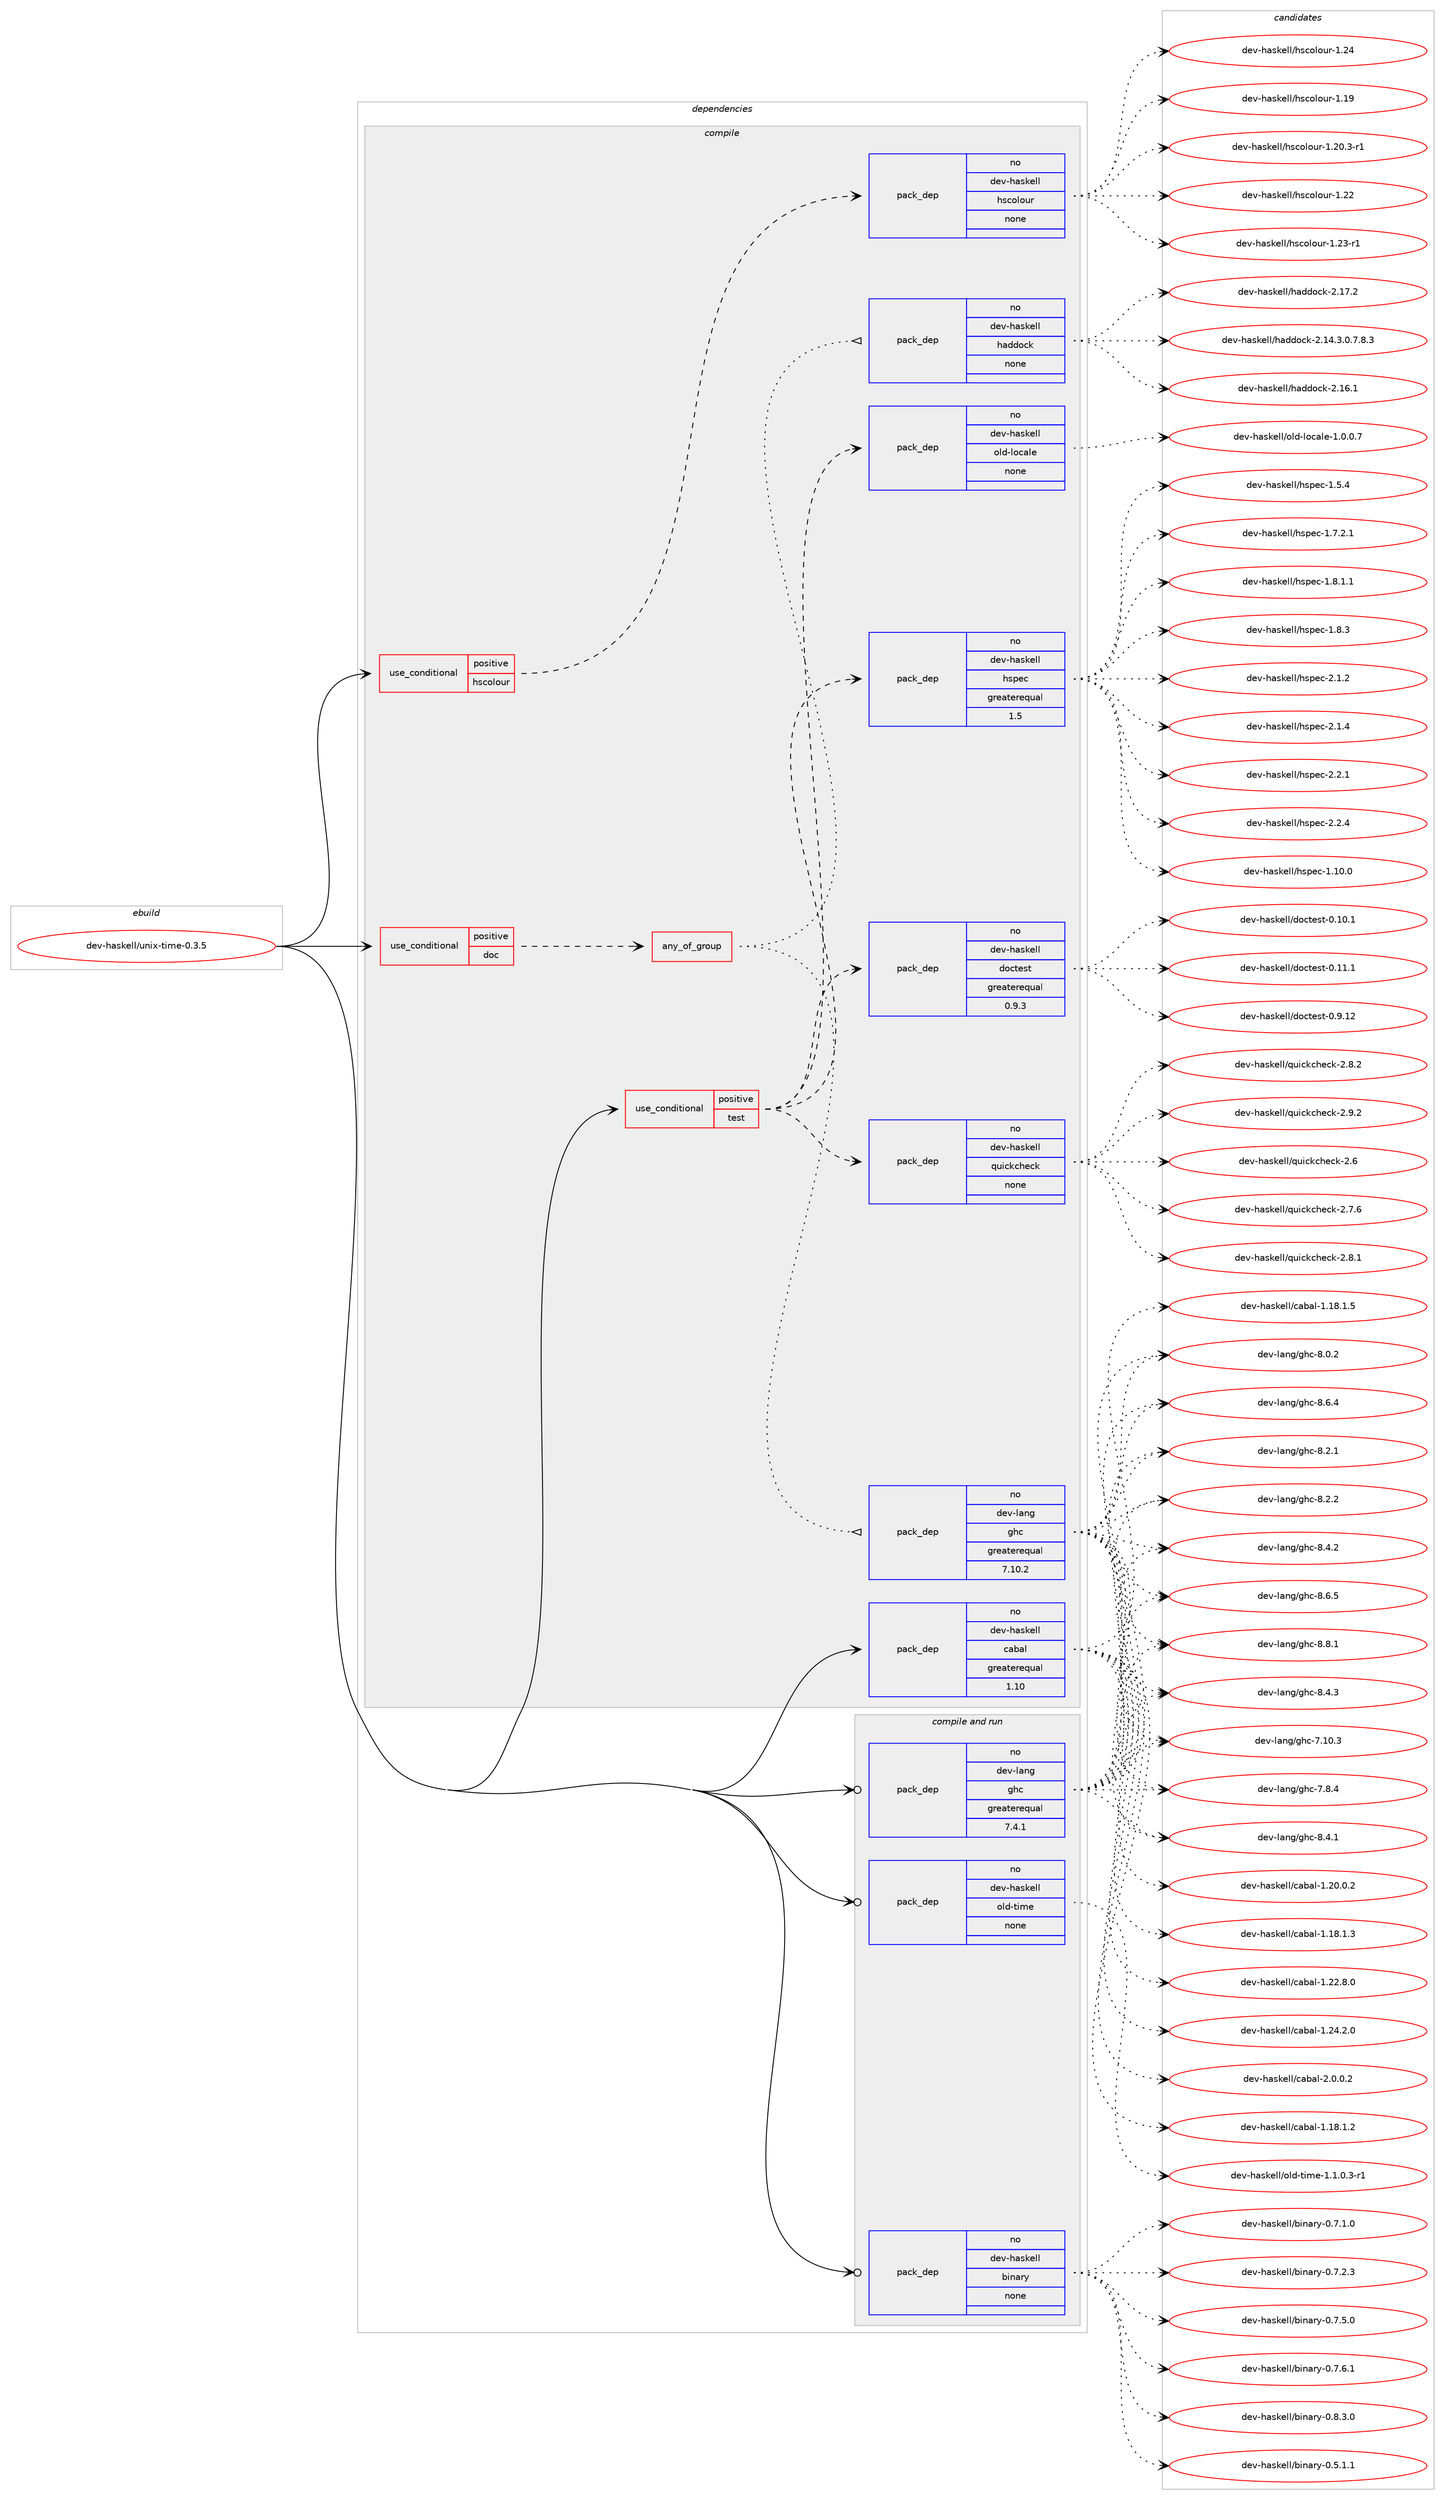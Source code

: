 digraph prolog {

# *************
# Graph options
# *************

newrank=true;
concentrate=true;
compound=true;
graph [rankdir=LR,fontname=Helvetica,fontsize=10,ranksep=1.5];#, ranksep=2.5, nodesep=0.2];
edge  [arrowhead=vee];
node  [fontname=Helvetica,fontsize=10];

# **********
# The ebuild
# **********

subgraph cluster_leftcol {
color=gray;
rank=same;
label=<<i>ebuild</i>>;
id [label="dev-haskell/unix-time-0.3.5", color=red, width=4, href="../dev-haskell/unix-time-0.3.5.svg"];
}

# ****************
# The dependencies
# ****************

subgraph cluster_midcol {
color=gray;
label=<<i>dependencies</i>>;
subgraph cluster_compile {
fillcolor="#eeeeee";
style=filled;
label=<<i>compile</i>>;
subgraph cond128010 {
dependency546532 [label=<<TABLE BORDER="0" CELLBORDER="1" CELLSPACING="0" CELLPADDING="4"><TR><TD ROWSPAN="3" CELLPADDING="10">use_conditional</TD></TR><TR><TD>positive</TD></TR><TR><TD>doc</TD></TR></TABLE>>, shape=none, color=red];
subgraph any10651 {
dependency546533 [label=<<TABLE BORDER="0" CELLBORDER="1" CELLSPACING="0" CELLPADDING="4"><TR><TD CELLPADDING="10">any_of_group</TD></TR></TABLE>>, shape=none, color=red];subgraph pack407514 {
dependency546534 [label=<<TABLE BORDER="0" CELLBORDER="1" CELLSPACING="0" CELLPADDING="4" WIDTH="220"><TR><TD ROWSPAN="6" CELLPADDING="30">pack_dep</TD></TR><TR><TD WIDTH="110">no</TD></TR><TR><TD>dev-haskell</TD></TR><TR><TD>haddock</TD></TR><TR><TD>none</TD></TR><TR><TD></TD></TR></TABLE>>, shape=none, color=blue];
}
dependency546533:e -> dependency546534:w [weight=20,style="dotted",arrowhead="oinv"];
subgraph pack407515 {
dependency546535 [label=<<TABLE BORDER="0" CELLBORDER="1" CELLSPACING="0" CELLPADDING="4" WIDTH="220"><TR><TD ROWSPAN="6" CELLPADDING="30">pack_dep</TD></TR><TR><TD WIDTH="110">no</TD></TR><TR><TD>dev-lang</TD></TR><TR><TD>ghc</TD></TR><TR><TD>greaterequal</TD></TR><TR><TD>7.10.2</TD></TR></TABLE>>, shape=none, color=blue];
}
dependency546533:e -> dependency546535:w [weight=20,style="dotted",arrowhead="oinv"];
}
dependency546532:e -> dependency546533:w [weight=20,style="dashed",arrowhead="vee"];
}
id:e -> dependency546532:w [weight=20,style="solid",arrowhead="vee"];
subgraph cond128011 {
dependency546536 [label=<<TABLE BORDER="0" CELLBORDER="1" CELLSPACING="0" CELLPADDING="4"><TR><TD ROWSPAN="3" CELLPADDING="10">use_conditional</TD></TR><TR><TD>positive</TD></TR><TR><TD>hscolour</TD></TR></TABLE>>, shape=none, color=red];
subgraph pack407516 {
dependency546537 [label=<<TABLE BORDER="0" CELLBORDER="1" CELLSPACING="0" CELLPADDING="4" WIDTH="220"><TR><TD ROWSPAN="6" CELLPADDING="30">pack_dep</TD></TR><TR><TD WIDTH="110">no</TD></TR><TR><TD>dev-haskell</TD></TR><TR><TD>hscolour</TD></TR><TR><TD>none</TD></TR><TR><TD></TD></TR></TABLE>>, shape=none, color=blue];
}
dependency546536:e -> dependency546537:w [weight=20,style="dashed",arrowhead="vee"];
}
id:e -> dependency546536:w [weight=20,style="solid",arrowhead="vee"];
subgraph cond128012 {
dependency546538 [label=<<TABLE BORDER="0" CELLBORDER="1" CELLSPACING="0" CELLPADDING="4"><TR><TD ROWSPAN="3" CELLPADDING="10">use_conditional</TD></TR><TR><TD>positive</TD></TR><TR><TD>test</TD></TR></TABLE>>, shape=none, color=red];
subgraph pack407517 {
dependency546539 [label=<<TABLE BORDER="0" CELLBORDER="1" CELLSPACING="0" CELLPADDING="4" WIDTH="220"><TR><TD ROWSPAN="6" CELLPADDING="30">pack_dep</TD></TR><TR><TD WIDTH="110">no</TD></TR><TR><TD>dev-haskell</TD></TR><TR><TD>doctest</TD></TR><TR><TD>greaterequal</TD></TR><TR><TD>0.9.3</TD></TR></TABLE>>, shape=none, color=blue];
}
dependency546538:e -> dependency546539:w [weight=20,style="dashed",arrowhead="vee"];
subgraph pack407518 {
dependency546540 [label=<<TABLE BORDER="0" CELLBORDER="1" CELLSPACING="0" CELLPADDING="4" WIDTH="220"><TR><TD ROWSPAN="6" CELLPADDING="30">pack_dep</TD></TR><TR><TD WIDTH="110">no</TD></TR><TR><TD>dev-haskell</TD></TR><TR><TD>hspec</TD></TR><TR><TD>greaterequal</TD></TR><TR><TD>1.5</TD></TR></TABLE>>, shape=none, color=blue];
}
dependency546538:e -> dependency546540:w [weight=20,style="dashed",arrowhead="vee"];
subgraph pack407519 {
dependency546541 [label=<<TABLE BORDER="0" CELLBORDER="1" CELLSPACING="0" CELLPADDING="4" WIDTH="220"><TR><TD ROWSPAN="6" CELLPADDING="30">pack_dep</TD></TR><TR><TD WIDTH="110">no</TD></TR><TR><TD>dev-haskell</TD></TR><TR><TD>old-locale</TD></TR><TR><TD>none</TD></TR><TR><TD></TD></TR></TABLE>>, shape=none, color=blue];
}
dependency546538:e -> dependency546541:w [weight=20,style="dashed",arrowhead="vee"];
subgraph pack407520 {
dependency546542 [label=<<TABLE BORDER="0" CELLBORDER="1" CELLSPACING="0" CELLPADDING="4" WIDTH="220"><TR><TD ROWSPAN="6" CELLPADDING="30">pack_dep</TD></TR><TR><TD WIDTH="110">no</TD></TR><TR><TD>dev-haskell</TD></TR><TR><TD>quickcheck</TD></TR><TR><TD>none</TD></TR><TR><TD></TD></TR></TABLE>>, shape=none, color=blue];
}
dependency546538:e -> dependency546542:w [weight=20,style="dashed",arrowhead="vee"];
}
id:e -> dependency546538:w [weight=20,style="solid",arrowhead="vee"];
subgraph pack407521 {
dependency546543 [label=<<TABLE BORDER="0" CELLBORDER="1" CELLSPACING="0" CELLPADDING="4" WIDTH="220"><TR><TD ROWSPAN="6" CELLPADDING="30">pack_dep</TD></TR><TR><TD WIDTH="110">no</TD></TR><TR><TD>dev-haskell</TD></TR><TR><TD>cabal</TD></TR><TR><TD>greaterequal</TD></TR><TR><TD>1.10</TD></TR></TABLE>>, shape=none, color=blue];
}
id:e -> dependency546543:w [weight=20,style="solid",arrowhead="vee"];
}
subgraph cluster_compileandrun {
fillcolor="#eeeeee";
style=filled;
label=<<i>compile and run</i>>;
subgraph pack407522 {
dependency546544 [label=<<TABLE BORDER="0" CELLBORDER="1" CELLSPACING="0" CELLPADDING="4" WIDTH="220"><TR><TD ROWSPAN="6" CELLPADDING="30">pack_dep</TD></TR><TR><TD WIDTH="110">no</TD></TR><TR><TD>dev-haskell</TD></TR><TR><TD>binary</TD></TR><TR><TD>none</TD></TR><TR><TD></TD></TR></TABLE>>, shape=none, color=blue];
}
id:e -> dependency546544:w [weight=20,style="solid",arrowhead="odotvee"];
subgraph pack407523 {
dependency546545 [label=<<TABLE BORDER="0" CELLBORDER="1" CELLSPACING="0" CELLPADDING="4" WIDTH="220"><TR><TD ROWSPAN="6" CELLPADDING="30">pack_dep</TD></TR><TR><TD WIDTH="110">no</TD></TR><TR><TD>dev-haskell</TD></TR><TR><TD>old-time</TD></TR><TR><TD>none</TD></TR><TR><TD></TD></TR></TABLE>>, shape=none, color=blue];
}
id:e -> dependency546545:w [weight=20,style="solid",arrowhead="odotvee"];
subgraph pack407524 {
dependency546546 [label=<<TABLE BORDER="0" CELLBORDER="1" CELLSPACING="0" CELLPADDING="4" WIDTH="220"><TR><TD ROWSPAN="6" CELLPADDING="30">pack_dep</TD></TR><TR><TD WIDTH="110">no</TD></TR><TR><TD>dev-lang</TD></TR><TR><TD>ghc</TD></TR><TR><TD>greaterequal</TD></TR><TR><TD>7.4.1</TD></TR></TABLE>>, shape=none, color=blue];
}
id:e -> dependency546546:w [weight=20,style="solid",arrowhead="odotvee"];
}
subgraph cluster_run {
fillcolor="#eeeeee";
style=filled;
label=<<i>run</i>>;
}
}

# **************
# The candidates
# **************

subgraph cluster_choices {
rank=same;
color=gray;
label=<<i>candidates</i>>;

subgraph choice407514 {
color=black;
nodesep=1;
choice1001011184510497115107101108108471049710010011199107455046495246514648465546564651 [label="dev-haskell/haddock-2.14.3.0.7.8.3", color=red, width=4,href="../dev-haskell/haddock-2.14.3.0.7.8.3.svg"];
choice100101118451049711510710110810847104971001001119910745504649544649 [label="dev-haskell/haddock-2.16.1", color=red, width=4,href="../dev-haskell/haddock-2.16.1.svg"];
choice100101118451049711510710110810847104971001001119910745504649554650 [label="dev-haskell/haddock-2.17.2", color=red, width=4,href="../dev-haskell/haddock-2.17.2.svg"];
dependency546534:e -> choice1001011184510497115107101108108471049710010011199107455046495246514648465546564651:w [style=dotted,weight="100"];
dependency546534:e -> choice100101118451049711510710110810847104971001001119910745504649544649:w [style=dotted,weight="100"];
dependency546534:e -> choice100101118451049711510710110810847104971001001119910745504649554650:w [style=dotted,weight="100"];
}
subgraph choice407515 {
color=black;
nodesep=1;
choice1001011184510897110103471031049945554649484651 [label="dev-lang/ghc-7.10.3", color=red, width=4,href="../dev-lang/ghc-7.10.3.svg"];
choice10010111845108971101034710310499455546564652 [label="dev-lang/ghc-7.8.4", color=red, width=4,href="../dev-lang/ghc-7.8.4.svg"];
choice10010111845108971101034710310499455646484650 [label="dev-lang/ghc-8.0.2", color=red, width=4,href="../dev-lang/ghc-8.0.2.svg"];
choice10010111845108971101034710310499455646504649 [label="dev-lang/ghc-8.2.1", color=red, width=4,href="../dev-lang/ghc-8.2.1.svg"];
choice10010111845108971101034710310499455646504650 [label="dev-lang/ghc-8.2.2", color=red, width=4,href="../dev-lang/ghc-8.2.2.svg"];
choice10010111845108971101034710310499455646524649 [label="dev-lang/ghc-8.4.1", color=red, width=4,href="../dev-lang/ghc-8.4.1.svg"];
choice10010111845108971101034710310499455646524650 [label="dev-lang/ghc-8.4.2", color=red, width=4,href="../dev-lang/ghc-8.4.2.svg"];
choice10010111845108971101034710310499455646524651 [label="dev-lang/ghc-8.4.3", color=red, width=4,href="../dev-lang/ghc-8.4.3.svg"];
choice10010111845108971101034710310499455646544652 [label="dev-lang/ghc-8.6.4", color=red, width=4,href="../dev-lang/ghc-8.6.4.svg"];
choice10010111845108971101034710310499455646544653 [label="dev-lang/ghc-8.6.5", color=red, width=4,href="../dev-lang/ghc-8.6.5.svg"];
choice10010111845108971101034710310499455646564649 [label="dev-lang/ghc-8.8.1", color=red, width=4,href="../dev-lang/ghc-8.8.1.svg"];
dependency546535:e -> choice1001011184510897110103471031049945554649484651:w [style=dotted,weight="100"];
dependency546535:e -> choice10010111845108971101034710310499455546564652:w [style=dotted,weight="100"];
dependency546535:e -> choice10010111845108971101034710310499455646484650:w [style=dotted,weight="100"];
dependency546535:e -> choice10010111845108971101034710310499455646504649:w [style=dotted,weight="100"];
dependency546535:e -> choice10010111845108971101034710310499455646504650:w [style=dotted,weight="100"];
dependency546535:e -> choice10010111845108971101034710310499455646524649:w [style=dotted,weight="100"];
dependency546535:e -> choice10010111845108971101034710310499455646524650:w [style=dotted,weight="100"];
dependency546535:e -> choice10010111845108971101034710310499455646524651:w [style=dotted,weight="100"];
dependency546535:e -> choice10010111845108971101034710310499455646544652:w [style=dotted,weight="100"];
dependency546535:e -> choice10010111845108971101034710310499455646544653:w [style=dotted,weight="100"];
dependency546535:e -> choice10010111845108971101034710310499455646564649:w [style=dotted,weight="100"];
}
subgraph choice407516 {
color=black;
nodesep=1;
choice100101118451049711510710110810847104115991111081111171144549464957 [label="dev-haskell/hscolour-1.19", color=red, width=4,href="../dev-haskell/hscolour-1.19.svg"];
choice10010111845104971151071011081084710411599111108111117114454946504846514511449 [label="dev-haskell/hscolour-1.20.3-r1", color=red, width=4,href="../dev-haskell/hscolour-1.20.3-r1.svg"];
choice100101118451049711510710110810847104115991111081111171144549465050 [label="dev-haskell/hscolour-1.22", color=red, width=4,href="../dev-haskell/hscolour-1.22.svg"];
choice1001011184510497115107101108108471041159911110811111711445494650514511449 [label="dev-haskell/hscolour-1.23-r1", color=red, width=4,href="../dev-haskell/hscolour-1.23-r1.svg"];
choice100101118451049711510710110810847104115991111081111171144549465052 [label="dev-haskell/hscolour-1.24", color=red, width=4,href="../dev-haskell/hscolour-1.24.svg"];
dependency546537:e -> choice100101118451049711510710110810847104115991111081111171144549464957:w [style=dotted,weight="100"];
dependency546537:e -> choice10010111845104971151071011081084710411599111108111117114454946504846514511449:w [style=dotted,weight="100"];
dependency546537:e -> choice100101118451049711510710110810847104115991111081111171144549465050:w [style=dotted,weight="100"];
dependency546537:e -> choice1001011184510497115107101108108471041159911110811111711445494650514511449:w [style=dotted,weight="100"];
dependency546537:e -> choice100101118451049711510710110810847104115991111081111171144549465052:w [style=dotted,weight="100"];
}
subgraph choice407517 {
color=black;
nodesep=1;
choice1001011184510497115107101108108471001119911610111511645484649484649 [label="dev-haskell/doctest-0.10.1", color=red, width=4,href="../dev-haskell/doctest-0.10.1.svg"];
choice1001011184510497115107101108108471001119911610111511645484649494649 [label="dev-haskell/doctest-0.11.1", color=red, width=4,href="../dev-haskell/doctest-0.11.1.svg"];
choice1001011184510497115107101108108471001119911610111511645484657464950 [label="dev-haskell/doctest-0.9.12", color=red, width=4,href="../dev-haskell/doctest-0.9.12.svg"];
dependency546539:e -> choice1001011184510497115107101108108471001119911610111511645484649484649:w [style=dotted,weight="100"];
dependency546539:e -> choice1001011184510497115107101108108471001119911610111511645484649494649:w [style=dotted,weight="100"];
dependency546539:e -> choice1001011184510497115107101108108471001119911610111511645484657464950:w [style=dotted,weight="100"];
}
subgraph choice407518 {
color=black;
nodesep=1;
choice1001011184510497115107101108108471041151121019945494649484648 [label="dev-haskell/hspec-1.10.0", color=red, width=4,href="../dev-haskell/hspec-1.10.0.svg"];
choice10010111845104971151071011081084710411511210199454946534652 [label="dev-haskell/hspec-1.5.4", color=red, width=4,href="../dev-haskell/hspec-1.5.4.svg"];
choice100101118451049711510710110810847104115112101994549465546504649 [label="dev-haskell/hspec-1.7.2.1", color=red, width=4,href="../dev-haskell/hspec-1.7.2.1.svg"];
choice100101118451049711510710110810847104115112101994549465646494649 [label="dev-haskell/hspec-1.8.1.1", color=red, width=4,href="../dev-haskell/hspec-1.8.1.1.svg"];
choice10010111845104971151071011081084710411511210199454946564651 [label="dev-haskell/hspec-1.8.3", color=red, width=4,href="../dev-haskell/hspec-1.8.3.svg"];
choice10010111845104971151071011081084710411511210199455046494650 [label="dev-haskell/hspec-2.1.2", color=red, width=4,href="../dev-haskell/hspec-2.1.2.svg"];
choice10010111845104971151071011081084710411511210199455046494652 [label="dev-haskell/hspec-2.1.4", color=red, width=4,href="../dev-haskell/hspec-2.1.4.svg"];
choice10010111845104971151071011081084710411511210199455046504649 [label="dev-haskell/hspec-2.2.1", color=red, width=4,href="../dev-haskell/hspec-2.2.1.svg"];
choice10010111845104971151071011081084710411511210199455046504652 [label="dev-haskell/hspec-2.2.4", color=red, width=4,href="../dev-haskell/hspec-2.2.4.svg"];
dependency546540:e -> choice1001011184510497115107101108108471041151121019945494649484648:w [style=dotted,weight="100"];
dependency546540:e -> choice10010111845104971151071011081084710411511210199454946534652:w [style=dotted,weight="100"];
dependency546540:e -> choice100101118451049711510710110810847104115112101994549465546504649:w [style=dotted,weight="100"];
dependency546540:e -> choice100101118451049711510710110810847104115112101994549465646494649:w [style=dotted,weight="100"];
dependency546540:e -> choice10010111845104971151071011081084710411511210199454946564651:w [style=dotted,weight="100"];
dependency546540:e -> choice10010111845104971151071011081084710411511210199455046494650:w [style=dotted,weight="100"];
dependency546540:e -> choice10010111845104971151071011081084710411511210199455046494652:w [style=dotted,weight="100"];
dependency546540:e -> choice10010111845104971151071011081084710411511210199455046504649:w [style=dotted,weight="100"];
dependency546540:e -> choice10010111845104971151071011081084710411511210199455046504652:w [style=dotted,weight="100"];
}
subgraph choice407519 {
color=black;
nodesep=1;
choice1001011184510497115107101108108471111081004510811199971081014549464846484655 [label="dev-haskell/old-locale-1.0.0.7", color=red, width=4,href="../dev-haskell/old-locale-1.0.0.7.svg"];
dependency546541:e -> choice1001011184510497115107101108108471111081004510811199971081014549464846484655:w [style=dotted,weight="100"];
}
subgraph choice407520 {
color=black;
nodesep=1;
choice10010111845104971151071011081084711311710599107991041019910745504654 [label="dev-haskell/quickcheck-2.6", color=red, width=4,href="../dev-haskell/quickcheck-2.6.svg"];
choice100101118451049711510710110810847113117105991079910410199107455046554654 [label="dev-haskell/quickcheck-2.7.6", color=red, width=4,href="../dev-haskell/quickcheck-2.7.6.svg"];
choice100101118451049711510710110810847113117105991079910410199107455046564649 [label="dev-haskell/quickcheck-2.8.1", color=red, width=4,href="../dev-haskell/quickcheck-2.8.1.svg"];
choice100101118451049711510710110810847113117105991079910410199107455046564650 [label="dev-haskell/quickcheck-2.8.2", color=red, width=4,href="../dev-haskell/quickcheck-2.8.2.svg"];
choice100101118451049711510710110810847113117105991079910410199107455046574650 [label="dev-haskell/quickcheck-2.9.2", color=red, width=4,href="../dev-haskell/quickcheck-2.9.2.svg"];
dependency546542:e -> choice10010111845104971151071011081084711311710599107991041019910745504654:w [style=dotted,weight="100"];
dependency546542:e -> choice100101118451049711510710110810847113117105991079910410199107455046554654:w [style=dotted,weight="100"];
dependency546542:e -> choice100101118451049711510710110810847113117105991079910410199107455046564649:w [style=dotted,weight="100"];
dependency546542:e -> choice100101118451049711510710110810847113117105991079910410199107455046564650:w [style=dotted,weight="100"];
dependency546542:e -> choice100101118451049711510710110810847113117105991079910410199107455046574650:w [style=dotted,weight="100"];
}
subgraph choice407521 {
color=black;
nodesep=1;
choice10010111845104971151071011081084799979897108454946495646494650 [label="dev-haskell/cabal-1.18.1.2", color=red, width=4,href="../dev-haskell/cabal-1.18.1.2.svg"];
choice10010111845104971151071011081084799979897108454946495646494651 [label="dev-haskell/cabal-1.18.1.3", color=red, width=4,href="../dev-haskell/cabal-1.18.1.3.svg"];
choice10010111845104971151071011081084799979897108454946495646494653 [label="dev-haskell/cabal-1.18.1.5", color=red, width=4,href="../dev-haskell/cabal-1.18.1.5.svg"];
choice10010111845104971151071011081084799979897108454946504846484650 [label="dev-haskell/cabal-1.20.0.2", color=red, width=4,href="../dev-haskell/cabal-1.20.0.2.svg"];
choice10010111845104971151071011081084799979897108454946505046564648 [label="dev-haskell/cabal-1.22.8.0", color=red, width=4,href="../dev-haskell/cabal-1.22.8.0.svg"];
choice10010111845104971151071011081084799979897108454946505246504648 [label="dev-haskell/cabal-1.24.2.0", color=red, width=4,href="../dev-haskell/cabal-1.24.2.0.svg"];
choice100101118451049711510710110810847999798971084550464846484650 [label="dev-haskell/cabal-2.0.0.2", color=red, width=4,href="../dev-haskell/cabal-2.0.0.2.svg"];
dependency546543:e -> choice10010111845104971151071011081084799979897108454946495646494650:w [style=dotted,weight="100"];
dependency546543:e -> choice10010111845104971151071011081084799979897108454946495646494651:w [style=dotted,weight="100"];
dependency546543:e -> choice10010111845104971151071011081084799979897108454946495646494653:w [style=dotted,weight="100"];
dependency546543:e -> choice10010111845104971151071011081084799979897108454946504846484650:w [style=dotted,weight="100"];
dependency546543:e -> choice10010111845104971151071011081084799979897108454946505046564648:w [style=dotted,weight="100"];
dependency546543:e -> choice10010111845104971151071011081084799979897108454946505246504648:w [style=dotted,weight="100"];
dependency546543:e -> choice100101118451049711510710110810847999798971084550464846484650:w [style=dotted,weight="100"];
}
subgraph choice407522 {
color=black;
nodesep=1;
choice10010111845104971151071011081084798105110971141214548465346494649 [label="dev-haskell/binary-0.5.1.1", color=red, width=4,href="../dev-haskell/binary-0.5.1.1.svg"];
choice10010111845104971151071011081084798105110971141214548465546494648 [label="dev-haskell/binary-0.7.1.0", color=red, width=4,href="../dev-haskell/binary-0.7.1.0.svg"];
choice10010111845104971151071011081084798105110971141214548465546504651 [label="dev-haskell/binary-0.7.2.3", color=red, width=4,href="../dev-haskell/binary-0.7.2.3.svg"];
choice10010111845104971151071011081084798105110971141214548465546534648 [label="dev-haskell/binary-0.7.5.0", color=red, width=4,href="../dev-haskell/binary-0.7.5.0.svg"];
choice10010111845104971151071011081084798105110971141214548465546544649 [label="dev-haskell/binary-0.7.6.1", color=red, width=4,href="../dev-haskell/binary-0.7.6.1.svg"];
choice10010111845104971151071011081084798105110971141214548465646514648 [label="dev-haskell/binary-0.8.3.0", color=red, width=4,href="../dev-haskell/binary-0.8.3.0.svg"];
dependency546544:e -> choice10010111845104971151071011081084798105110971141214548465346494649:w [style=dotted,weight="100"];
dependency546544:e -> choice10010111845104971151071011081084798105110971141214548465546494648:w [style=dotted,weight="100"];
dependency546544:e -> choice10010111845104971151071011081084798105110971141214548465546504651:w [style=dotted,weight="100"];
dependency546544:e -> choice10010111845104971151071011081084798105110971141214548465546534648:w [style=dotted,weight="100"];
dependency546544:e -> choice10010111845104971151071011081084798105110971141214548465546544649:w [style=dotted,weight="100"];
dependency546544:e -> choice10010111845104971151071011081084798105110971141214548465646514648:w [style=dotted,weight="100"];
}
subgraph choice407523 {
color=black;
nodesep=1;
choice1001011184510497115107101108108471111081004511610510910145494649464846514511449 [label="dev-haskell/old-time-1.1.0.3-r1", color=red, width=4,href="../dev-haskell/old-time-1.1.0.3-r1.svg"];
dependency546545:e -> choice1001011184510497115107101108108471111081004511610510910145494649464846514511449:w [style=dotted,weight="100"];
}
subgraph choice407524 {
color=black;
nodesep=1;
choice1001011184510897110103471031049945554649484651 [label="dev-lang/ghc-7.10.3", color=red, width=4,href="../dev-lang/ghc-7.10.3.svg"];
choice10010111845108971101034710310499455546564652 [label="dev-lang/ghc-7.8.4", color=red, width=4,href="../dev-lang/ghc-7.8.4.svg"];
choice10010111845108971101034710310499455646484650 [label="dev-lang/ghc-8.0.2", color=red, width=4,href="../dev-lang/ghc-8.0.2.svg"];
choice10010111845108971101034710310499455646504649 [label="dev-lang/ghc-8.2.1", color=red, width=4,href="../dev-lang/ghc-8.2.1.svg"];
choice10010111845108971101034710310499455646504650 [label="dev-lang/ghc-8.2.2", color=red, width=4,href="../dev-lang/ghc-8.2.2.svg"];
choice10010111845108971101034710310499455646524649 [label="dev-lang/ghc-8.4.1", color=red, width=4,href="../dev-lang/ghc-8.4.1.svg"];
choice10010111845108971101034710310499455646524650 [label="dev-lang/ghc-8.4.2", color=red, width=4,href="../dev-lang/ghc-8.4.2.svg"];
choice10010111845108971101034710310499455646524651 [label="dev-lang/ghc-8.4.3", color=red, width=4,href="../dev-lang/ghc-8.4.3.svg"];
choice10010111845108971101034710310499455646544652 [label="dev-lang/ghc-8.6.4", color=red, width=4,href="../dev-lang/ghc-8.6.4.svg"];
choice10010111845108971101034710310499455646544653 [label="dev-lang/ghc-8.6.5", color=red, width=4,href="../dev-lang/ghc-8.6.5.svg"];
choice10010111845108971101034710310499455646564649 [label="dev-lang/ghc-8.8.1", color=red, width=4,href="../dev-lang/ghc-8.8.1.svg"];
dependency546546:e -> choice1001011184510897110103471031049945554649484651:w [style=dotted,weight="100"];
dependency546546:e -> choice10010111845108971101034710310499455546564652:w [style=dotted,weight="100"];
dependency546546:e -> choice10010111845108971101034710310499455646484650:w [style=dotted,weight="100"];
dependency546546:e -> choice10010111845108971101034710310499455646504649:w [style=dotted,weight="100"];
dependency546546:e -> choice10010111845108971101034710310499455646504650:w [style=dotted,weight="100"];
dependency546546:e -> choice10010111845108971101034710310499455646524649:w [style=dotted,weight="100"];
dependency546546:e -> choice10010111845108971101034710310499455646524650:w [style=dotted,weight="100"];
dependency546546:e -> choice10010111845108971101034710310499455646524651:w [style=dotted,weight="100"];
dependency546546:e -> choice10010111845108971101034710310499455646544652:w [style=dotted,weight="100"];
dependency546546:e -> choice10010111845108971101034710310499455646544653:w [style=dotted,weight="100"];
dependency546546:e -> choice10010111845108971101034710310499455646564649:w [style=dotted,weight="100"];
}
}

}
